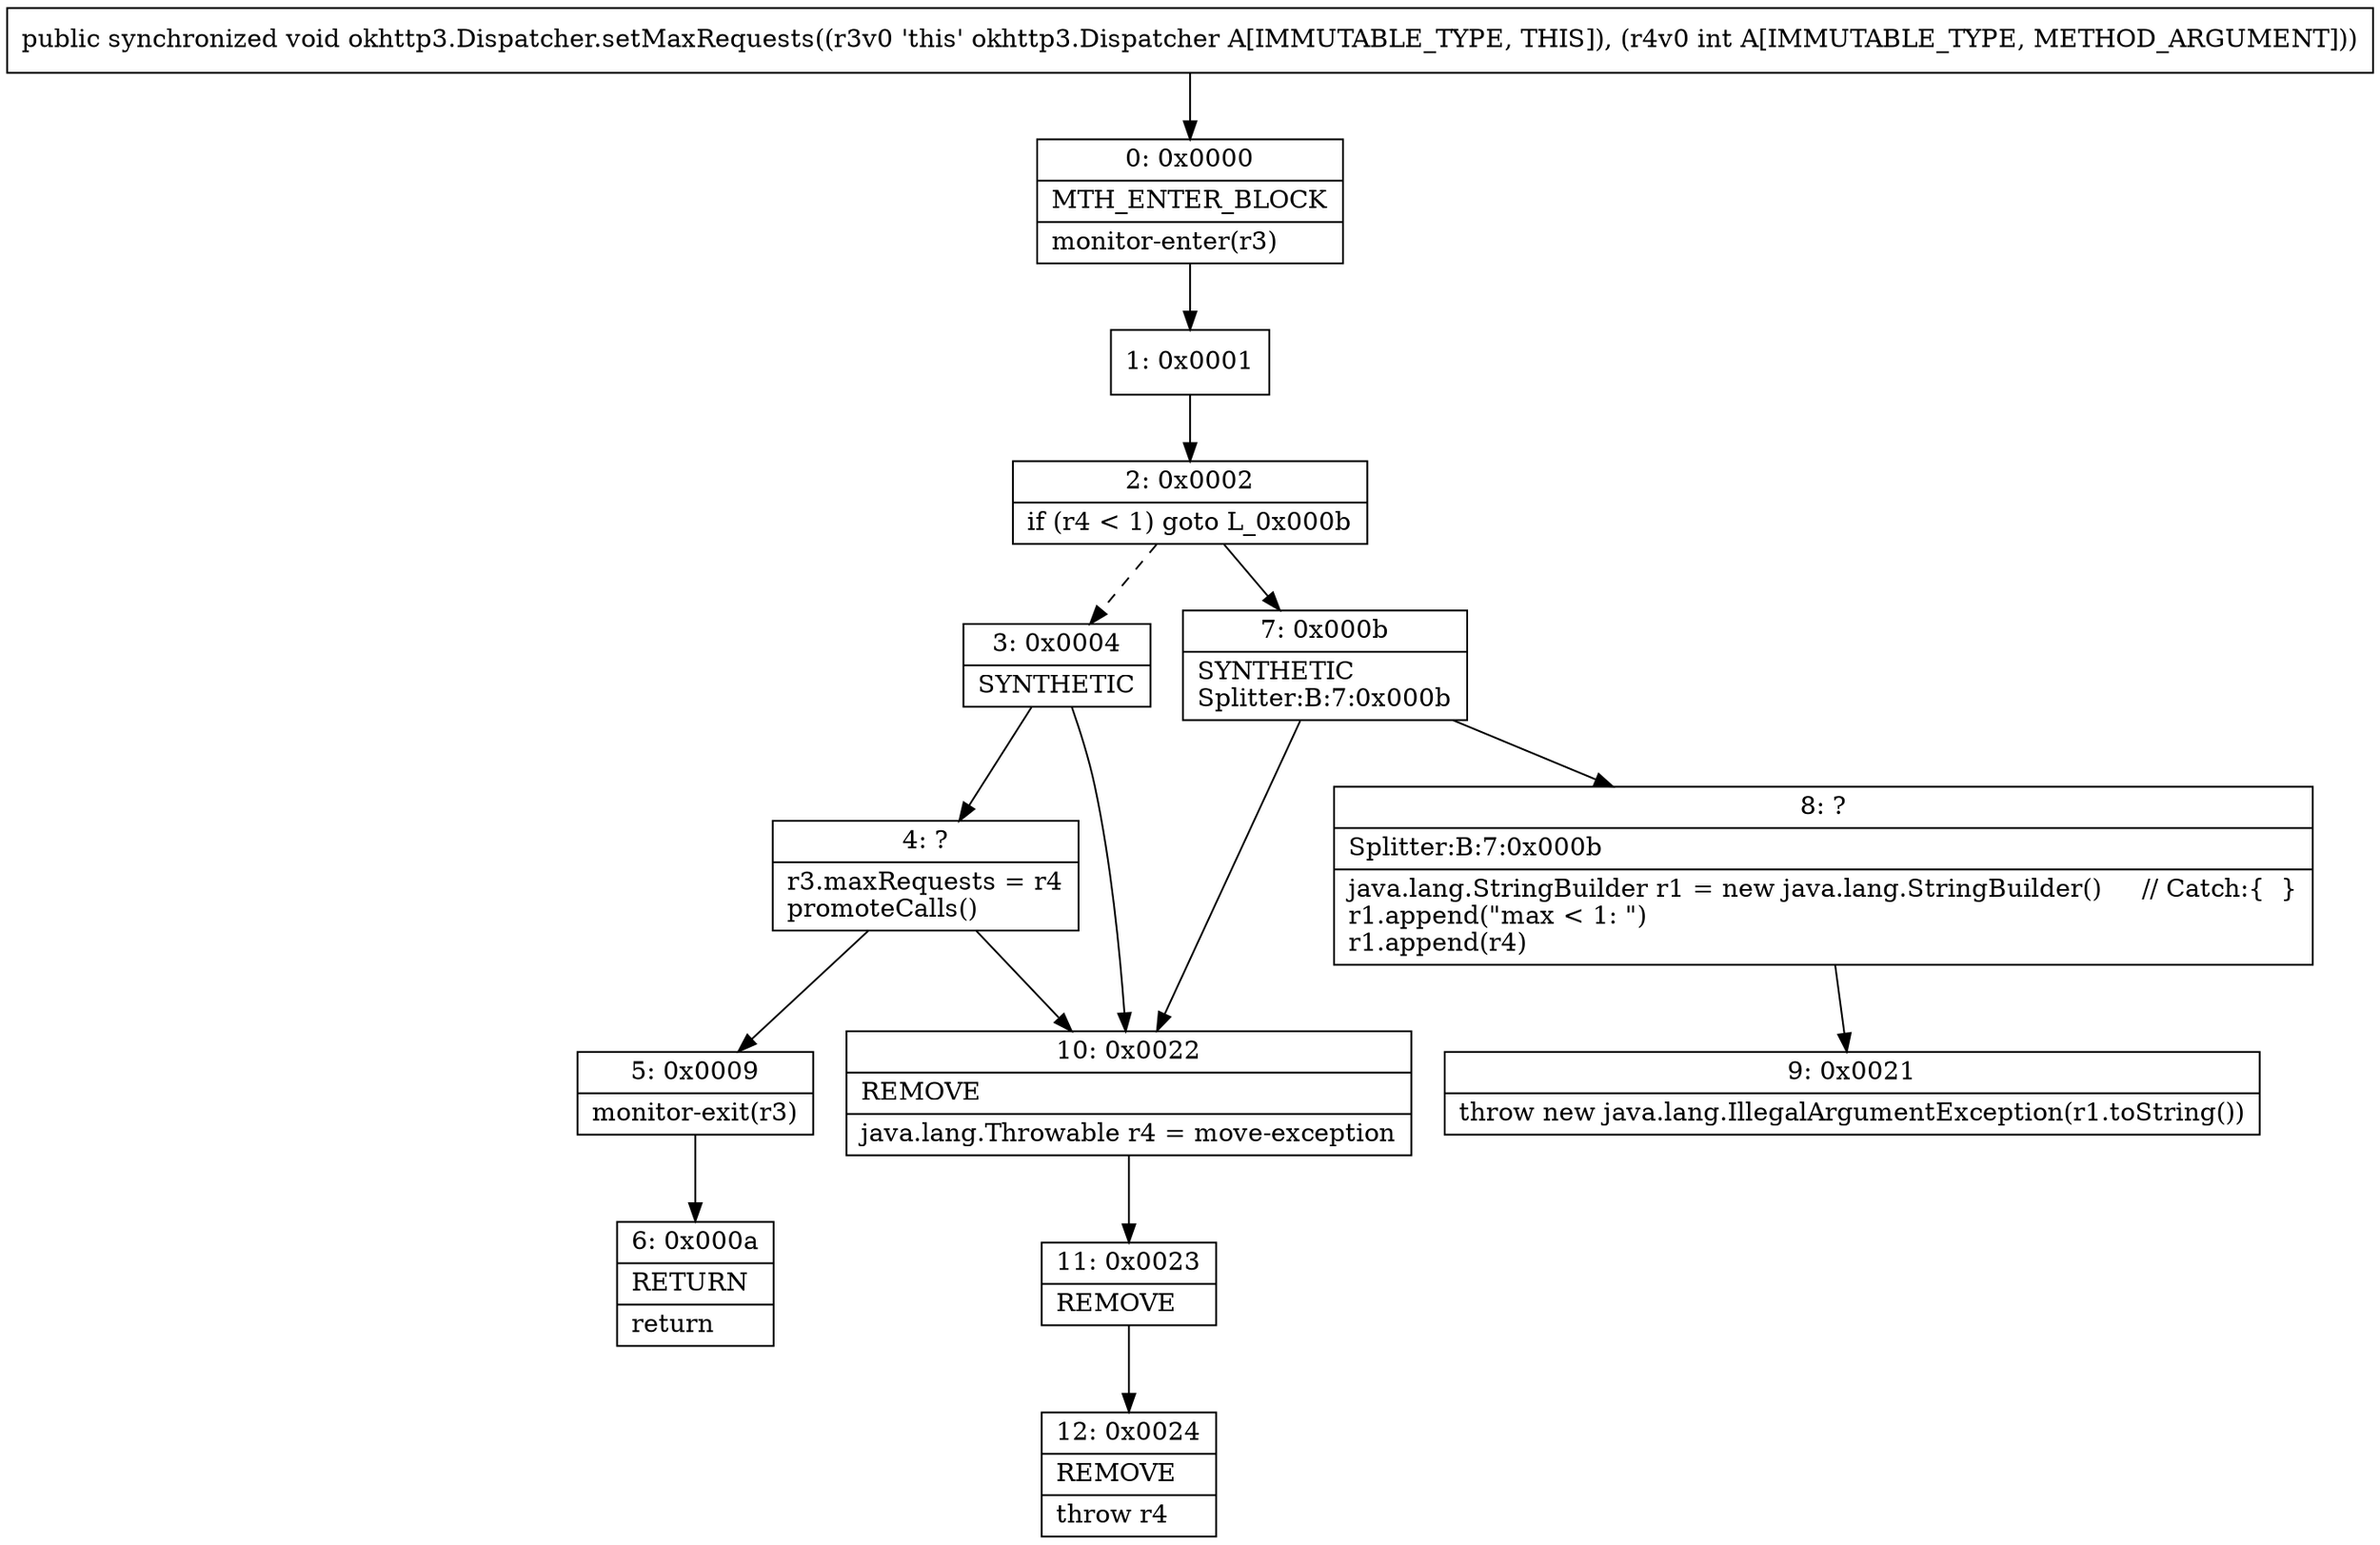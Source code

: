 digraph "CFG forokhttp3.Dispatcher.setMaxRequests(I)V" {
Node_0 [shape=record,label="{0\:\ 0x0000|MTH_ENTER_BLOCK\l|monitor\-enter(r3)\l}"];
Node_1 [shape=record,label="{1\:\ 0x0001}"];
Node_2 [shape=record,label="{2\:\ 0x0002|if (r4 \< 1) goto L_0x000b\l}"];
Node_3 [shape=record,label="{3\:\ 0x0004|SYNTHETIC\l}"];
Node_4 [shape=record,label="{4\:\ ?|r3.maxRequests = r4\lpromoteCalls()\l}"];
Node_5 [shape=record,label="{5\:\ 0x0009|monitor\-exit(r3)\l}"];
Node_6 [shape=record,label="{6\:\ 0x000a|RETURN\l|return\l}"];
Node_7 [shape=record,label="{7\:\ 0x000b|SYNTHETIC\lSplitter:B:7:0x000b\l}"];
Node_8 [shape=record,label="{8\:\ ?|Splitter:B:7:0x000b\l|java.lang.StringBuilder r1 = new java.lang.StringBuilder()     \/\/ Catch:\{  \}\lr1.append(\"max \< 1: \")\lr1.append(r4)\l}"];
Node_9 [shape=record,label="{9\:\ 0x0021|throw new java.lang.IllegalArgumentException(r1.toString())\l}"];
Node_10 [shape=record,label="{10\:\ 0x0022|REMOVE\l|java.lang.Throwable r4 = move\-exception\l}"];
Node_11 [shape=record,label="{11\:\ 0x0023|REMOVE\l}"];
Node_12 [shape=record,label="{12\:\ 0x0024|REMOVE\l|throw r4\l}"];
MethodNode[shape=record,label="{public synchronized void okhttp3.Dispatcher.setMaxRequests((r3v0 'this' okhttp3.Dispatcher A[IMMUTABLE_TYPE, THIS]), (r4v0 int A[IMMUTABLE_TYPE, METHOD_ARGUMENT])) }"];
MethodNode -> Node_0;
Node_0 -> Node_1;
Node_1 -> Node_2;
Node_2 -> Node_3[style=dashed];
Node_2 -> Node_7;
Node_3 -> Node_4;
Node_3 -> Node_10;
Node_4 -> Node_5;
Node_4 -> Node_10;
Node_5 -> Node_6;
Node_7 -> Node_8;
Node_7 -> Node_10;
Node_8 -> Node_9;
Node_10 -> Node_11;
Node_11 -> Node_12;
}

